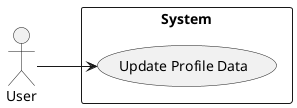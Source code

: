 @startuml


actor "User"

left to right direction
rectangle "System"{

    "User" --> (Update Profile Data)

}

@enduml